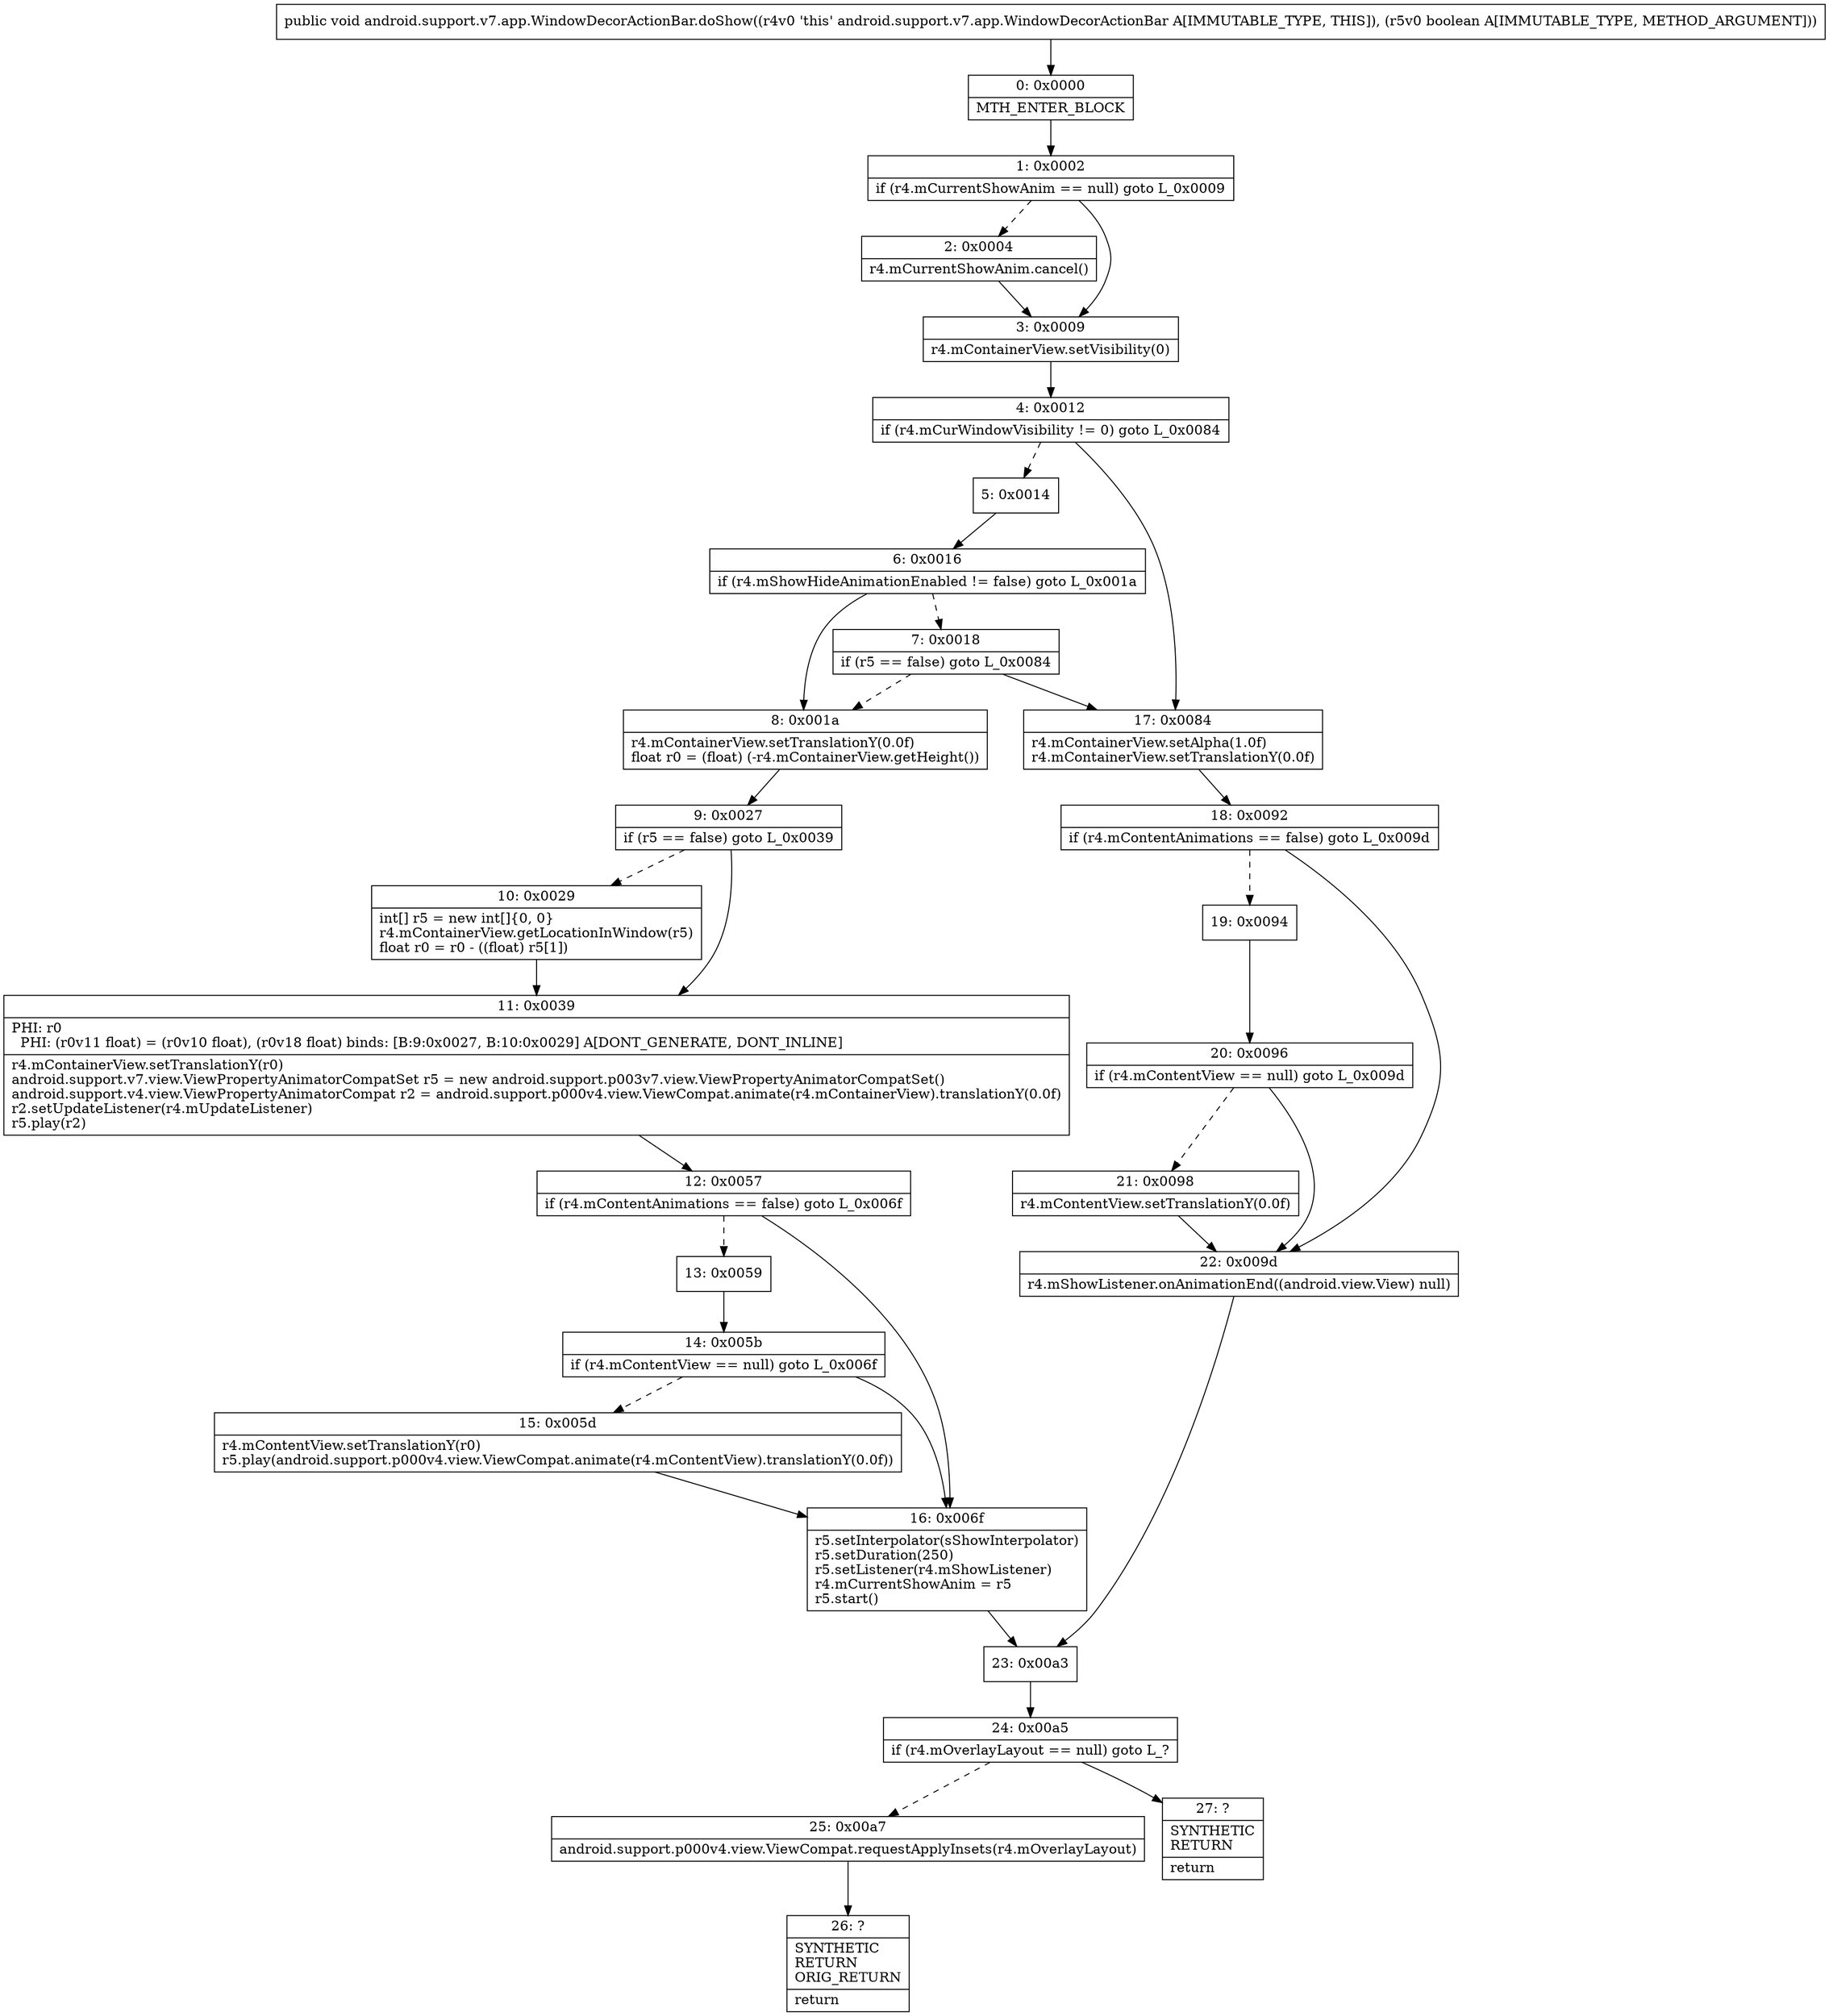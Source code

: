 digraph "CFG forandroid.support.v7.app.WindowDecorActionBar.doShow(Z)V" {
Node_0 [shape=record,label="{0\:\ 0x0000|MTH_ENTER_BLOCK\l}"];
Node_1 [shape=record,label="{1\:\ 0x0002|if (r4.mCurrentShowAnim == null) goto L_0x0009\l}"];
Node_2 [shape=record,label="{2\:\ 0x0004|r4.mCurrentShowAnim.cancel()\l}"];
Node_3 [shape=record,label="{3\:\ 0x0009|r4.mContainerView.setVisibility(0)\l}"];
Node_4 [shape=record,label="{4\:\ 0x0012|if (r4.mCurWindowVisibility != 0) goto L_0x0084\l}"];
Node_5 [shape=record,label="{5\:\ 0x0014}"];
Node_6 [shape=record,label="{6\:\ 0x0016|if (r4.mShowHideAnimationEnabled != false) goto L_0x001a\l}"];
Node_7 [shape=record,label="{7\:\ 0x0018|if (r5 == false) goto L_0x0084\l}"];
Node_8 [shape=record,label="{8\:\ 0x001a|r4.mContainerView.setTranslationY(0.0f)\lfloat r0 = (float) (\-r4.mContainerView.getHeight())\l}"];
Node_9 [shape=record,label="{9\:\ 0x0027|if (r5 == false) goto L_0x0039\l}"];
Node_10 [shape=record,label="{10\:\ 0x0029|int[] r5 = new int[]\{0, 0\}\lr4.mContainerView.getLocationInWindow(r5)\lfloat r0 = r0 \- ((float) r5[1])\l}"];
Node_11 [shape=record,label="{11\:\ 0x0039|PHI: r0 \l  PHI: (r0v11 float) = (r0v10 float), (r0v18 float) binds: [B:9:0x0027, B:10:0x0029] A[DONT_GENERATE, DONT_INLINE]\l|r4.mContainerView.setTranslationY(r0)\landroid.support.v7.view.ViewPropertyAnimatorCompatSet r5 = new android.support.p003v7.view.ViewPropertyAnimatorCompatSet()\landroid.support.v4.view.ViewPropertyAnimatorCompat r2 = android.support.p000v4.view.ViewCompat.animate(r4.mContainerView).translationY(0.0f)\lr2.setUpdateListener(r4.mUpdateListener)\lr5.play(r2)\l}"];
Node_12 [shape=record,label="{12\:\ 0x0057|if (r4.mContentAnimations == false) goto L_0x006f\l}"];
Node_13 [shape=record,label="{13\:\ 0x0059}"];
Node_14 [shape=record,label="{14\:\ 0x005b|if (r4.mContentView == null) goto L_0x006f\l}"];
Node_15 [shape=record,label="{15\:\ 0x005d|r4.mContentView.setTranslationY(r0)\lr5.play(android.support.p000v4.view.ViewCompat.animate(r4.mContentView).translationY(0.0f))\l}"];
Node_16 [shape=record,label="{16\:\ 0x006f|r5.setInterpolator(sShowInterpolator)\lr5.setDuration(250)\lr5.setListener(r4.mShowListener)\lr4.mCurrentShowAnim = r5\lr5.start()\l}"];
Node_17 [shape=record,label="{17\:\ 0x0084|r4.mContainerView.setAlpha(1.0f)\lr4.mContainerView.setTranslationY(0.0f)\l}"];
Node_18 [shape=record,label="{18\:\ 0x0092|if (r4.mContentAnimations == false) goto L_0x009d\l}"];
Node_19 [shape=record,label="{19\:\ 0x0094}"];
Node_20 [shape=record,label="{20\:\ 0x0096|if (r4.mContentView == null) goto L_0x009d\l}"];
Node_21 [shape=record,label="{21\:\ 0x0098|r4.mContentView.setTranslationY(0.0f)\l}"];
Node_22 [shape=record,label="{22\:\ 0x009d|r4.mShowListener.onAnimationEnd((android.view.View) null)\l}"];
Node_23 [shape=record,label="{23\:\ 0x00a3}"];
Node_24 [shape=record,label="{24\:\ 0x00a5|if (r4.mOverlayLayout == null) goto L_?\l}"];
Node_25 [shape=record,label="{25\:\ 0x00a7|android.support.p000v4.view.ViewCompat.requestApplyInsets(r4.mOverlayLayout)\l}"];
Node_26 [shape=record,label="{26\:\ ?|SYNTHETIC\lRETURN\lORIG_RETURN\l|return\l}"];
Node_27 [shape=record,label="{27\:\ ?|SYNTHETIC\lRETURN\l|return\l}"];
MethodNode[shape=record,label="{public void android.support.v7.app.WindowDecorActionBar.doShow((r4v0 'this' android.support.v7.app.WindowDecorActionBar A[IMMUTABLE_TYPE, THIS]), (r5v0 boolean A[IMMUTABLE_TYPE, METHOD_ARGUMENT])) }"];
MethodNode -> Node_0;
Node_0 -> Node_1;
Node_1 -> Node_2[style=dashed];
Node_1 -> Node_3;
Node_2 -> Node_3;
Node_3 -> Node_4;
Node_4 -> Node_5[style=dashed];
Node_4 -> Node_17;
Node_5 -> Node_6;
Node_6 -> Node_7[style=dashed];
Node_6 -> Node_8;
Node_7 -> Node_8[style=dashed];
Node_7 -> Node_17;
Node_8 -> Node_9;
Node_9 -> Node_10[style=dashed];
Node_9 -> Node_11;
Node_10 -> Node_11;
Node_11 -> Node_12;
Node_12 -> Node_13[style=dashed];
Node_12 -> Node_16;
Node_13 -> Node_14;
Node_14 -> Node_15[style=dashed];
Node_14 -> Node_16;
Node_15 -> Node_16;
Node_16 -> Node_23;
Node_17 -> Node_18;
Node_18 -> Node_19[style=dashed];
Node_18 -> Node_22;
Node_19 -> Node_20;
Node_20 -> Node_21[style=dashed];
Node_20 -> Node_22;
Node_21 -> Node_22;
Node_22 -> Node_23;
Node_23 -> Node_24;
Node_24 -> Node_25[style=dashed];
Node_24 -> Node_27;
Node_25 -> Node_26;
}

